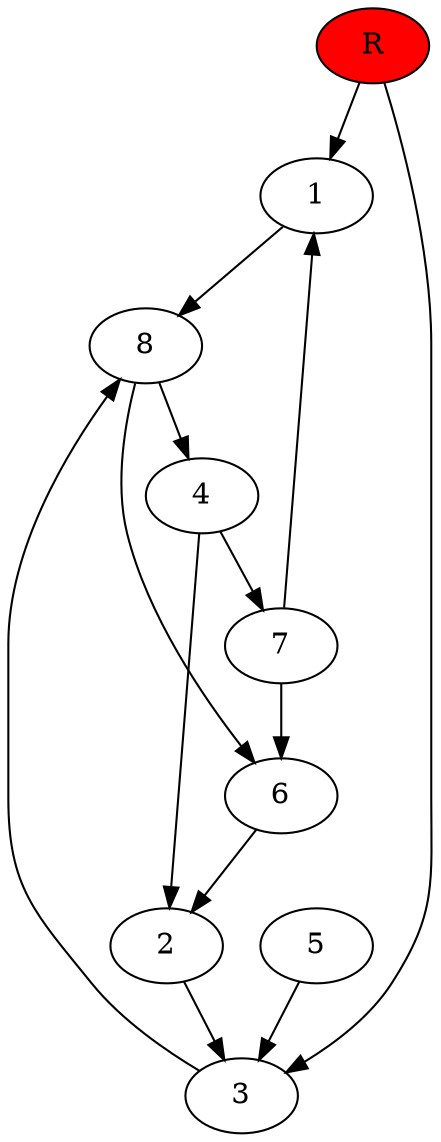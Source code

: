 digraph prb80429 {
	1
	2
	3
	4
	5
	6
	7
	8
	R [fillcolor="#ff0000" style=filled]
	1 -> 8
	2 -> 3
	3 -> 8
	4 -> 2
	4 -> 7
	5 -> 3
	6 -> 2
	7 -> 1
	7 -> 6
	8 -> 4
	8 -> 6
	R -> 1
	R -> 3
}
